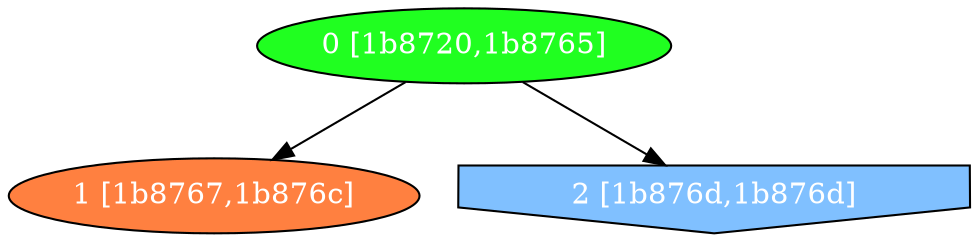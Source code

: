 diGraph libnss3{
	libnss3_0  [style=filled fillcolor="#20FF20" fontcolor="#ffffff" shape=oval label="0 [1b8720,1b8765]"]
	libnss3_1  [style=filled fillcolor="#FF8040" fontcolor="#ffffff" shape=oval label="1 [1b8767,1b876c]"]
	libnss3_2  [style=filled fillcolor="#80C0FF" fontcolor="#ffffff" shape=invhouse label="2 [1b876d,1b876d]"]

	libnss3_0 -> libnss3_1
	libnss3_0 -> libnss3_2
}
